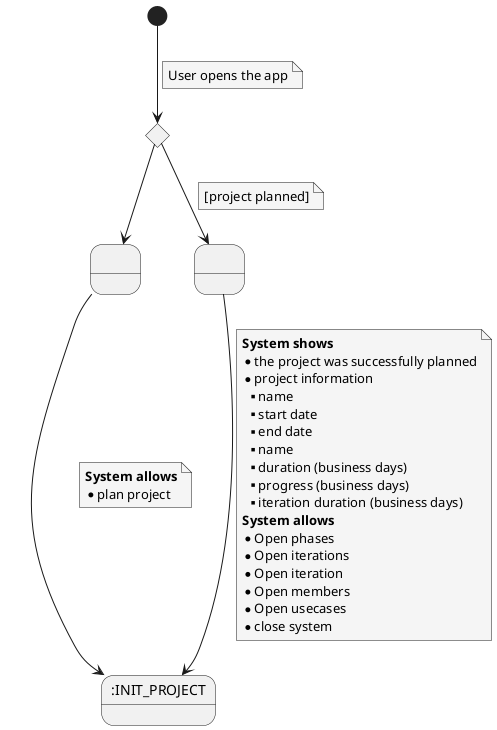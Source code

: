 @startuml

skinparam {
    NoteBackgroundColor #whiteSmoke
}

state 1 <<choice>>
state 2 as " "
state 3 as " "
state 4 as ":INIT_PROJECT"

[*] --> 1
note on link
    User opens the app
end note

1 --> 2

1 --> 3
note on link
    [project planned]
end note

2 --> 4
    note on link
    <b>System allows</b>
    * plan project
    end note
3 --> 4
    note on link
<b>System shows</b>
* the project was successfully planned
* project information
** name
** start date
** end date
** name
** duration (business days)
** progress (business days)
** iteration duration (business days)
<b>System allows</b>
* Open phases
* Open iterations
* Open iteration
* Open members
* Open usecases
* close system
end note
@enduml
